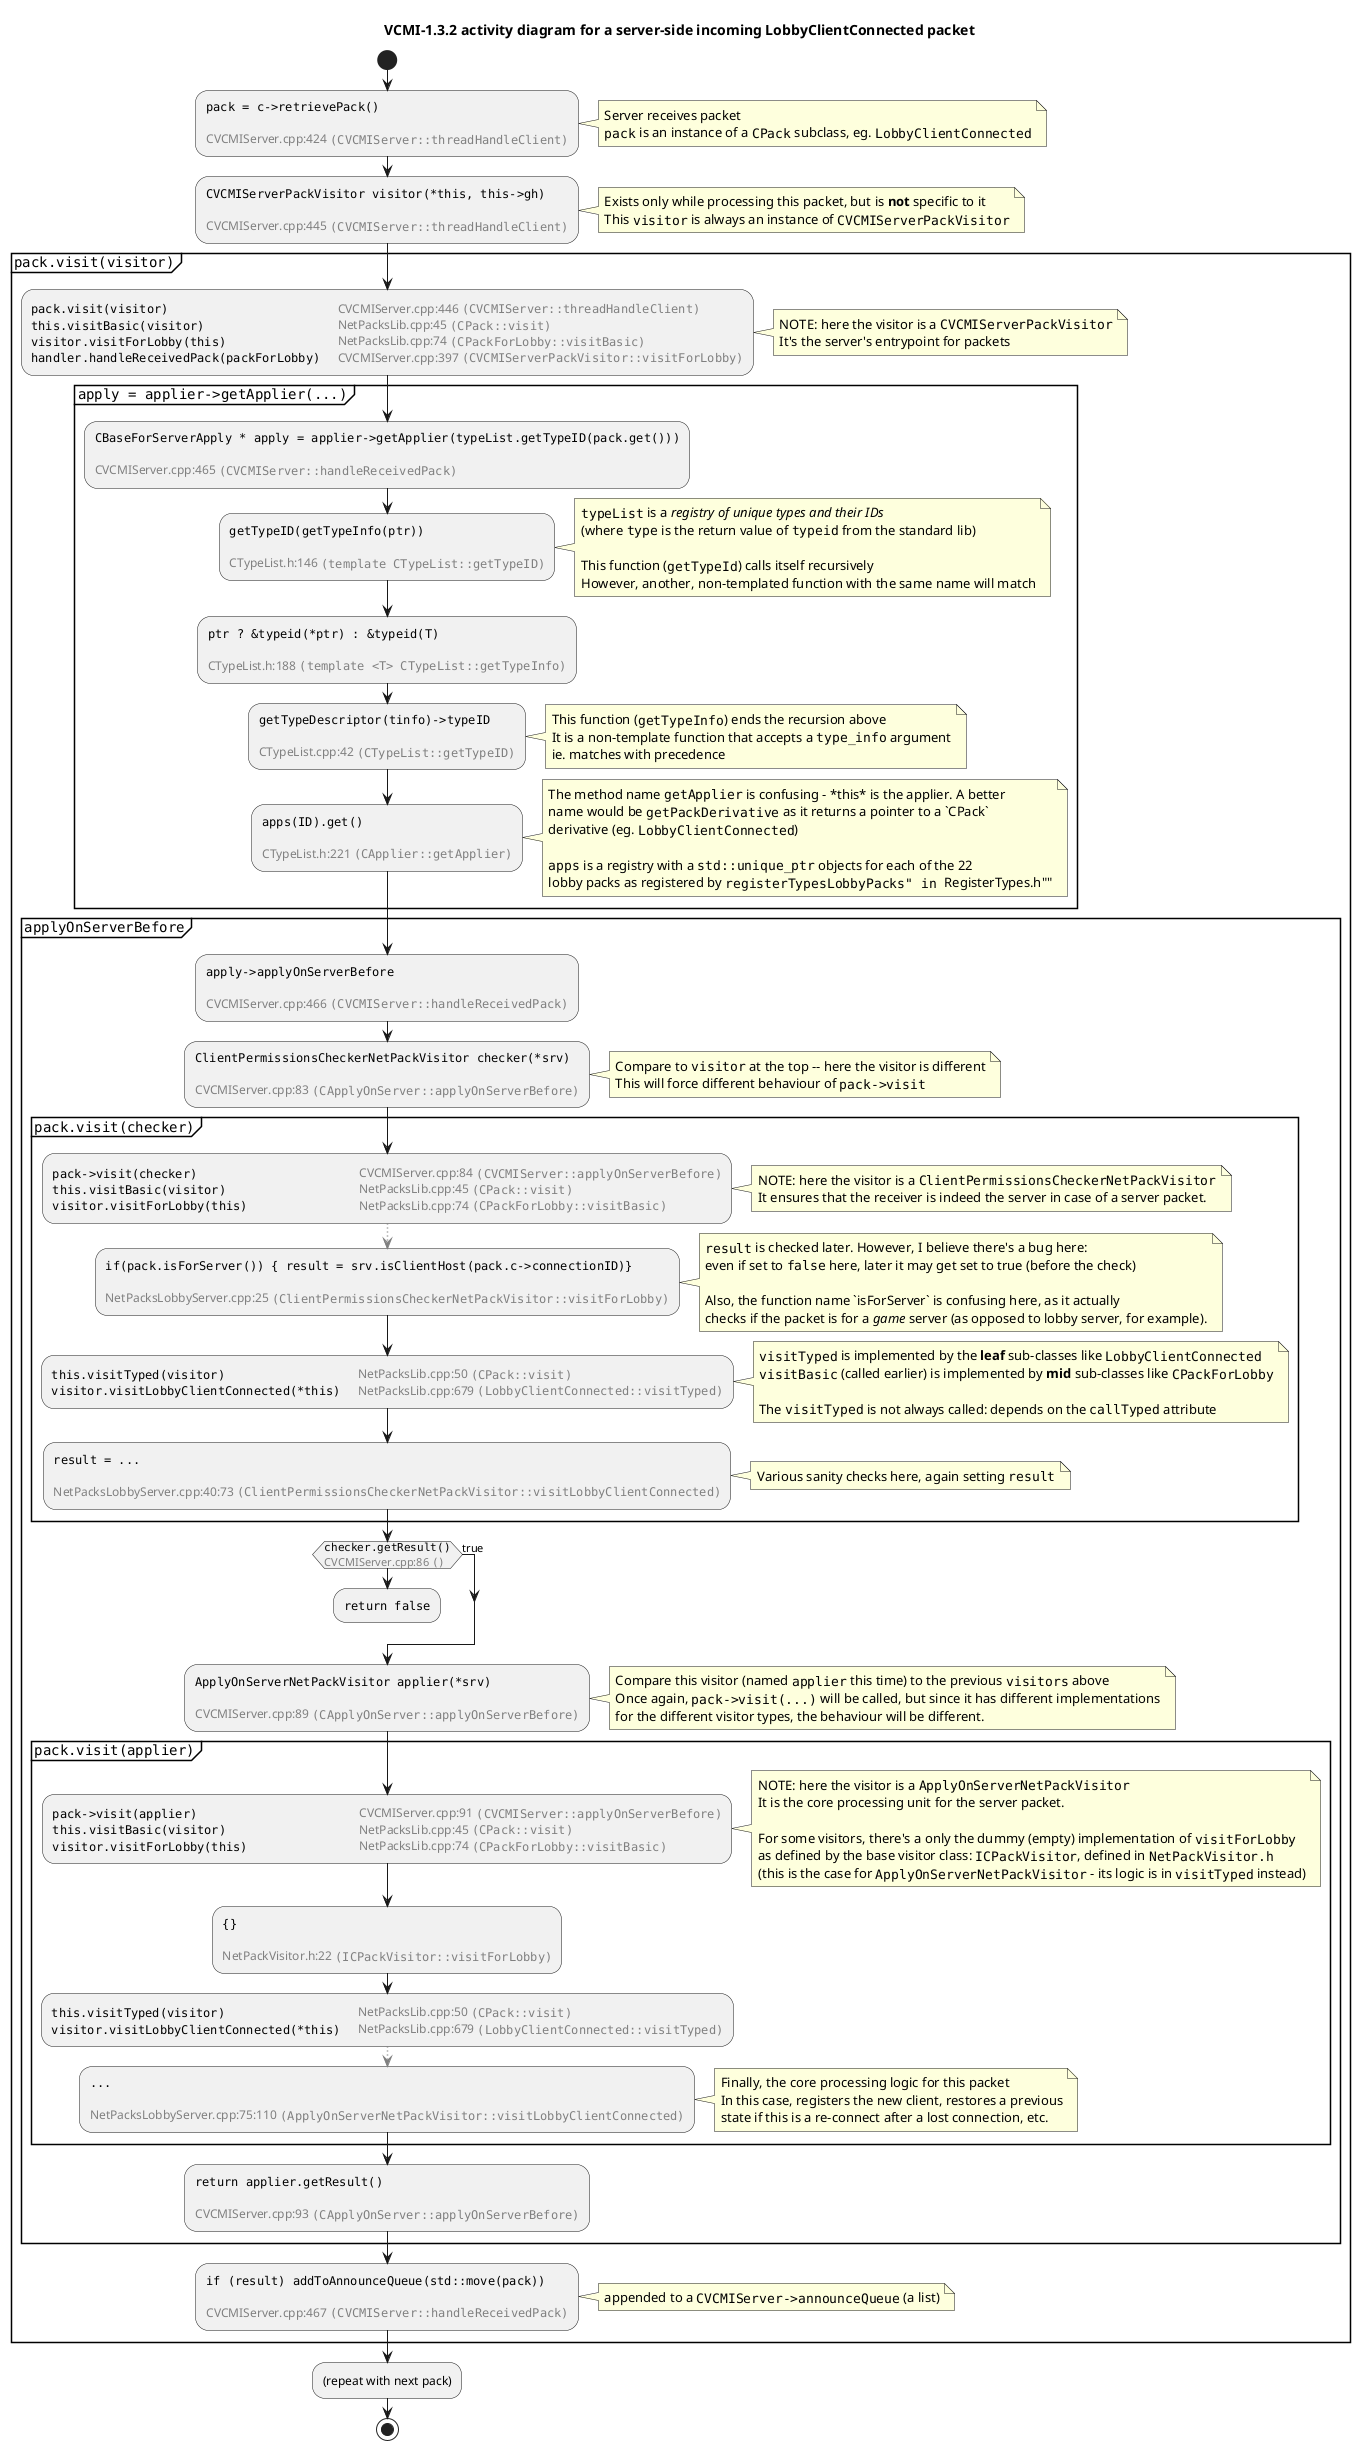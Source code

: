 @startuml "vcmi-1.32-routing"

skinparam defaultTextAlignment center

title "VCMI-1.3.2 activity diagram for a server-side incoming LobbyClientConnected packet"

!procedure $node($code, $file, $line, $fun)
  :""$code""

  <font color="gray">$file:$line ""($fun)""</font>;
!endprocedure

!function $src($loc, $fun) return "<font color=gray>"+$loc+" "+"<font:monospaced>("+$fun+")</font>"
!function $ms($txt) return "<font:monospaced>"+$txt+"</font>"

skinparam DefaultTextAlignment left

start
$node("pack = c->retrievePack()", "CVCMIServer.cpp", 424, "CVCMIServer::threadHandleClient")
note right
Server receives packet
""pack"" is an instance of a ""CPack"" subclass, eg. ""LobbyClientConnected""
end note

$node("CVCMIServerPackVisitor visitor(*this, this->gh)", "CVCMIServer.cpp", 445, "CVCMIServer::threadHandleClient")
note right
Exists only while processing this packet, but is **not** specific to it
This ""visitor"" is always an instance of ""CVCMIServerPackVisitor""
end note

partition $ms("pack.visit(visitor)") {
  :""pack.visit(visitor)                       "" $src("CVCMIServer.cpp:446", "CVCMIServer::threadHandleClient")
  ""this.visitBasic(visitor)                  "" $src("NetPacksLib.cpp:45", "CPack::visit")
  ""visitor.visitForLobby(this)               "" $src("NetPacksLib.cpp:74", "CPackForLobby::visitBasic")
  ""handler.handleReceivedPack(packForLobby)  "" $src("CVCMIServer.cpp:397", "CVCMIServerPackVisitor::visitForLobby");

  note right
  NOTE: here the visitor is a ""CVCMIServerPackVisitor""
  It's the server's entrypoint for packets
  end note

  partition $ms("apply = applier->getApplier(...)") {
    $node("CBaseForServerApply * apply = applier->getApplier(typeList.getTypeID(pack.get()))", "CVCMIServer.cpp", 465, "CVCMIServer::handleReceivedPack")

    $node("getTypeID(getTypeInfo(ptr))", "CTypeList.h", 146, "template CTypeList::getTypeID")
    note right
    ""typeList"" is a //registry of unique types and their IDs//
    (where ""type"" is the return value of ""typeid"" from the standard lib)

    This function (""getTypeId"") calls itself recursively
    However, another, non-templated function with the same name will match
    end note

    $node("ptr ? &typeid(*ptr) : &typeid(T)", "CTypeList.h", 188, "template <T> CTypeList::getTypeInfo")

    $node("getTypeDescriptor(tinfo)->typeID", "CTypeList.cpp", 42, "CTypeList::getTypeID")
    note right
    This function (""getTypeInfo"") ends the recursion above
    It is a non-template function that accepts a ""type_info"" argument
    ie. matches with precedence
    end note

    $node("apps(ID).get()", "CTypeList.h", 221, "CApplier::getApplier")
    note right
    The method name ""getApplier"" is confusing - *this* is the applier. A better
    name would be ""getPackDerivative"" as it returns a pointer to a `CPack`
    derivative (eg. ""LobbyClientConnected"")

    ""apps"" is a registry with a ""std::unique_ptr"" objects for each of the 22
    lobby packs as registered by ""registerTypesLobbyPacks" in ""RegisterTypes.h""
    end note
  }

  partition $ms("applyOnServerBefore") {
    $node("apply->applyOnServerBefore", "CVCMIServer.cpp", 466, "CVCMIServer::handleReceivedPack")

    $node("ClientPermissionsCheckerNetPackVisitor checker(*srv)", "CVCMIServer.cpp", 83, "CApplyOnServer::applyOnServerBefore")
    note right
    Compare to ""visitor"" at the top -- here the visitor is different
    This will force different behaviour of ""pack->visit""
    end note

    partition $ms("pack.visit(checker)") {
      :""pack->visit(checker)                      "" $src("CVCMIServer.cpp:84", "CVCMIServer::applyOnServerBefore")
      ""this.visitBasic(visitor)                  "" $src("NetPacksLib.cpp:45", "CPack::visit")
      ""visitor.visitForLobby(this)               "" $src("NetPacksLib.cpp:74", "CPackForLobby::visitBasic");

      note right
      NOTE: here the visitor is a ""ClientPermissionsCheckerNetPackVisitor""
      It ensures that the receiver is indeed the server in case of a server packet.
      end note

      -[#gray,dotted]->

      $node("if(pack.isForServer()) { result = srv.isClientHost(pack.c->connectionID)}", "NetPacksLobbyServer.cpp", 25, "ClientPermissionsCheckerNetPackVisitor::visitForLobby")

      note right
      ""result"" is checked later. However, I believe there's a bug here:
      even if set to ""false"" here, later it may get set to true (before the check)

      Also, the function name `isForServer` is confusing here, as it actually
      checks if the packet is for a //game// server (as opposed to lobby server, for example).
      end note

      :""this.visitTyped(visitor)                  "" $src("NetPacksLib.cpp:50", "CPack::visit")
      ""visitor.visitLobbyClientConnected(*this)  "" $src("NetPacksLib.cpp:679", "LobbyClientConnected::visitTyped");

      note right
      ""visitTyped"" is implemented by the **leaf** sub-classes like ""LobbyClientConnected""
      ""visitBasic"" (called earlier) is implemented by **mid** sub-classes like ""CPackForLobby""

      The ""visitTyped"" is not always called: depends on the ""callTyped"" attribute
      end note

      $node("result = ...", "NetPacksLobbyServer.cpp", "40:73", "ClientPermissionsCheckerNetPackVisitor::visitLobbyClientConnected")
      note right
      Various sanity checks here, again setting ""result""
      end note
    }

    if (""checker.getResult()""\n$src("CVCMIServer.cpp:86", "")) then
      :""return false"";
      kill
      else (true)
    endif

    $node("ApplyOnServerNetPackVisitor applier(*srv)", "CVCMIServer.cpp", 89, "CApplyOnServer::applyOnServerBefore")
    note right
    Compare this visitor (named ""applier"" this time) to the previous ""visitors"" above
    Once again, ""pack->visit(...)"" will be called, but since it has different implementations
    for the different visitor types, the behaviour will be different.
    end note

    partition $ms("pack.visit(applier)") {
      :""pack->visit(applier)                      "" $src("CVCMIServer.cpp:91", "CVCMIServer::applyOnServerBefore")
      ""this.visitBasic(visitor)                  "" $src("NetPacksLib.cpp:45", "CPack::visit")
      ""visitor.visitForLobby(this)               "" $src("NetPacksLib.cpp:74", "CPackForLobby::visitBasic");

      note right
      NOTE: here the visitor is a ""ApplyOnServerNetPackVisitor""
      It is the core processing unit for the server packet.

      For some visitors, there's a only the dummy (empty) implementation of ""visitForLobby""
      as defined by the base visitor class: ""ICPackVisitor"", defined in ""NetPackVisitor.h""
      (this is the case for ""ApplyOnServerNetPackVisitor"" - its logic is in ""visitTyped"" instead)
      end note

      $node("{}", "NetPackVisitor.h", 22, "ICPackVisitor::visitForLobby")

      :""this.visitTyped(visitor)                  "" $src("NetPacksLib.cpp:50", "CPack::visit")
      ""visitor.visitLobbyClientConnected(*this)  "" $src("NetPacksLib.cpp:679", "LobbyClientConnected::visitTyped");

      -[#gray,dotted]->

      $node("...", "NetPacksLobbyServer.cpp", "75:110", "ApplyOnServerNetPackVisitor::visitLobbyClientConnected")
      note right
      Finally, the core processing logic for this packet
      In this case, registers the new client, restores a previous
      state if this is a re-connect after a lost connection, etc.
      end note
    }

    $node("return applier.getResult()", "CVCMIServer.cpp", 93, "CApplyOnServer::applyOnServerBefore")
  }

  $node("if (result) addToAnnounceQueue(std::move(pack))", "CVCMIServer.cpp", 467, "CVCMIServer::handleReceivedPack")

  note right
  appended to a ""CVCMIServer->announceQueue"" (a list)
  end note
}
:(repeat with next pack);
stop
@enduml
